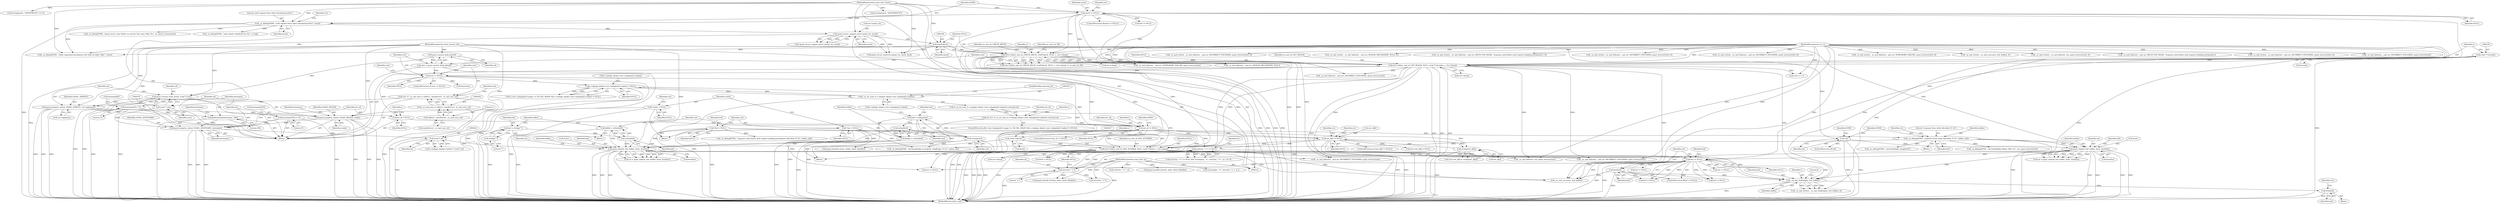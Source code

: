 digraph "0_jabberd2_8416ae54ecefa670534f27a31db71d048b9c7f16_0@API" {
"1000723" [label="(Call,free(buf))"];
"1000718" [label="(Call,_sx_sasl_challenge(s, buf, buflen))"];
"1000433" [label="(Call,(ctx->cb)(sx_sasl_cb_GEN_AUTHZID, NULL, (void **)&out, s, ctx->cbarg))"];
"1000383" [label="(Call,ext_id[i] != NULL)"];
"1000395" [label="(Call,strdup(ext_id[i]))"];
"1000369" [label="(Call,ext_id != NULL)"];
"1000305" [label="(Call,ext_id = NULL)"];
"1000250" [label="(Call,sctx != NULL)"];
"1000245" [label="(Call,sctx = gsasl_session_hook_get(sd))"];
"1000247" [label="(Call,gsasl_session_hook_get(sd))"];
"1000122" [label="(MethodParameterIn,Gsasl_session *sd)"];
"1000234" [label="(Call,(ctx->cb)(sx_sasl_cb_GET_REALM, NULL, (void **) &realm, s, ctx->cbarg))"];
"1000181" [label="(Call,(ctx->cb)(sx_sasl_cb_CHECK_MECH, (void*)mech, NULL, s, ctx->cbarg))"];
"1000183" [label="(Call,(void*)mech)"];
"1000175" [label="(Call,gsasl_server_support_p(ctx->gsasl_ctx, mech))"];
"1000168" [label="(Call,_sx_debug(ZONE, \"auth request from client (mechanism=%s)\", mech))"];
"1000164" [label="(Call,mech != NULL)"];
"1000123" [label="(MethodParameterIn,const char *mech)"];
"1000120" [label="(MethodParameterIn,sx_t s)"];
"1000237" [label="(Call,(void **) &realm)"];
"1000349" [label="(Call,ext_id = ((_sx_ssl_conn_t) s->plugin_data[s->env->plugins[i]->index])->external_id)"];
"1000334" [label="(Call,s->plugin_data[s->env->plugins[i]->index] != NULL)"];
"1000352" [label="(Call,(_sx_ssl_conn_t) s->plugin_data[s->env->plugins[i]->index])"];
"1000436" [label="(Call,(void **)&out)"];
"1000599" [label="(Call,buf != NULL)"];
"1000590" [label="(Call,gsasl_step(sd, buf, buflen, &out, &outlen))"];
"1000561" [label="(Call,!sd)"];
"1000583" [label="(Call,_sx_debug(ZONE, \"response from client (decoded: %.*s)\", buflen, buf))"];
"1000140" [label="(Call,*buf = NULL)"];
"1000521" [label="(Call,gsasl_step(sd, buf, buflen, &out, &outlen))"];
"1000423" [label="(Call,(void *) sd)"];
"1000301" [label="(Call,gsasl_property_set(sd, GSASL_HOSTNAME, hostname))"];
"1000284" [label="(Call,gsasl_property_set(sd, GSASL_REALM, realm))"];
"1000278" [label="(Call,gsasl_property_set(sd, GSASL_SERVICE, ctx->appname))"];
"1000273" [label="(Call,gsasl_session_hook_set(sd, (void *) sctx))"];
"1000275" [label="(Call,(void *) sctx)"];
"1000255" [label="(Call,sctx = (_sx_sasl_sess_t) calloc(1, sizeof(struct _sx_sasl_sess_st)))"];
"1000257" [label="(Call,(_sx_sasl_sess_t) calloc(1, sizeof(struct _sx_sasl_sess_st)))"];
"1000259" [label="(Call,calloc(1, sizeof(struct _sx_sasl_sess_st)))"];
"1000148" [label="(Call,*realm = NULL)"];
"1000293" [label="(Call,gethostname(hostname, 256))"];
"1000288" [label="(Call,hostname[0] = '\0')"];
"1000296" [label="(Call,hostname[255] = '\0')"];
"1000450" [label="(Call,strlen(buf))"];
"1000444" [label="(Call,buf = strdup(out))"];
"1000446" [label="(Call,strdup(out))"];
"1000144" [label="(Call,*out = NULL)"];
"1000480" [label="(Call,strlen(buf))"];
"1000474" [label="(Call,buf = strdup(\"\"))"];
"1000476" [label="(Call,strdup(\"\"))"];
"1000478" [label="(Call,buflen = strlen(buf))"];
"1000448" [label="(Call,buflen = strlen(buf))"];
"1000455" [label="(Call,strstr(in, \"<\") != NULL)"];
"1000456" [label="(Call,strstr(in, \"<\"))"];
"1000124" [label="(MethodParameterIn,const char *in)"];
"1000602" [label="(Call,free(buf))"];
"1000440" [label="(Identifier,s)"];
"1000175" [label="(Call,gsasl_server_support_p(ctx->gsasl_ctx, mech))"];
"1000680" [label="(Call,buf != NULL)"];
"1000188" [label="(Call,ctx->cbarg)"];
"1000249" [label="(ControlStructure,if (sctx != NULL))"];
"1000445" [label="(Identifier,buf)"];
"1000447" [label="(Identifier,out)"];
"1000349" [label="(Call,ext_id = ((_sx_ssl_conn_t) s->plugin_data[s->env->plugins[i]->index])->external_id)"];
"1000166" [label="(Identifier,NULL)"];
"1000145" [label="(Identifier,out)"];
"1000124" [label="(MethodParameterIn,const char *in)"];
"1000609" [label="(Call,_sx_debug(ZONE, \"sasl handshake completed\"))"];
"1000290" [label="(Identifier,hostname)"];
"1000530" [label="(Block,)"];
"1000585" [label="(Literal,\"response from client (decoded: %.*s)\")"];
"1000735" [label="(Call,_sx_sasl_failure(s, _sasl_err_INCORRECT_ENCODING, gsasl_strerror(ret)))"];
"1000435" [label="(Identifier,NULL)"];
"1000564" [label="(Call,_sx_debug(ZONE, \"response send before auth request enabling mechanism (decoded: %.*s)\", buflen, buf))"];
"1000464" [label="(Call,strstr(in, \"<\") - in)"];
"1000602" [label="(Call,free(buf))"];
"1000410" [label="(Identifier,ZONE)"];
"1000183" [label="(Call,(void*)mech)"];
"1000626" [label="(Call,_sx_nad_write(s, _sx_sasl_success(s, buf, buflen), 0))"];
"1000470" [label="(Block,)"];
"1000248" [label="(Identifier,sd)"];
"1000577" [label="(Call,buf != NULL)"];
"1000295" [label="(Literal,256)"];
"1000404" [label="(Identifier,ctx)"];
"1000247" [label="(Call,gsasl_session_hook_get(sd))"];
"1000513" [label="(Call,buf != NULL)"];
"1000797" [label="(Call,_sx_nad_write(s, _sx_sasl_failure(s, out, gsasl_strerror(ret)), 0))"];
"1000354" [label="(Call,s->plugin_data[s->env->plugins[i]->index])"];
"1000590" [label="(Call,gsasl_step(sd, buf, buflen, &out, &outlen))"];
"1000423" [label="(Call,(void *) sd)"];
"1000583" [label="(Call,_sx_debug(ZONE, \"response from client (decoded: %.*s)\", buflen, buf))"];
"1000742" [label="(Call,buf != NULL)"];
"1000310" [label="(Identifier,i)"];
"1000250" [label="(Call,sctx != NULL)"];
"1000718" [label="(Call,_sx_sasl_challenge(s, buf, buflen))"];
"1000169" [label="(Identifier,ZONE)"];
"1000433" [label="(Call,(ctx->cb)(sx_sasl_cb_GEN_AUTHZID, NULL, (void **)&out, s, ctx->cbarg))"];
"1000601" [label="(Identifier,NULL)"];
"1000560" [label="(ControlStructure,if(!sd))"];
"1000351" [label="(Call,((_sx_ssl_conn_t) s->plugin_data[s->env->plugins[i]->index])->external_id)"];
"1000606" [label="(Identifier,ret)"];
"1000253" [label="(Call,free(sctx))"];
"1000599" [label="(Call,buf != NULL)"];
"1000561" [label="(Call,!sd)"];
"1000286" [label="(Identifier,GSASL_REALM)"];
"1000444" [label="(Call,buf = strdup(out))"];
"1000335" [label="(Call,s->plugin_data[s->env->plugins[i]->index])"];
"1000588" [label="(Call,ret = gsasl_step(sd, buf, buflen, &out, &outlen))"];
"1000167" [label="(Block,)"];
"1000533" [label="(Call,gsasl_base64_from(in, inlen, &buf, &buflen))"];
"1000296" [label="(Call,hostname[255] = '\0')"];
"1000522" [label="(Identifier,sd)"];
"1000593" [label="(Identifier,buflen)"];
"1000805" [label="(MethodReturn,static void)"];
"1000565" [label="(Identifier,ZONE)"];
"1000176" [label="(Call,ctx->gsasl_ctx)"];
"1000383" [label="(Call,ext_id[i] != NULL)"];
"1000715" [label="(Block,)"];
"1000305" [label="(Call,ext_id = NULL)"];
"1000146" [label="(Identifier,NULL)"];
"1000289" [label="(Call,hostname[0])"];
"1000462" [label="(Identifier,in)"];
"1000524" [label="(Identifier,buflen)"];
"1000182" [label="(Identifier,sx_sasl_cb_CHECK_MECH)"];
"1000532" [label="(Identifier,ret)"];
"1000755" [label="(Call,out != NULL)"];
"1000475" [label="(Identifier,buf)"];
"1000477" [label="(Literal,\"\")"];
"1000598" [label="(ControlStructure,if(buf != NULL))"];
"1000370" [label="(Identifier,ext_id)"];
"1000425" [label="(Identifier,sd)"];
"1000187" [label="(Identifier,s)"];
"1000278" [label="(Call,gsasl_property_set(sd, GSASL_SERVICE, ctx->appname))"];
"1000142" [label="(Identifier,NULL)"];
"1000126" [label="(Block,)"];
"1000120" [label="(MethodParameterIn,sx_t s)"];
"1000600" [label="(Identifier,buf)"];
"1000525" [label="(Call,&out)"];
"1000306" [label="(Identifier,ext_id)"];
"1000427" [label="(Call,strcmp(mech, \"ANONYMOUS\") == 0)"];
"1000521" [label="(Call,gsasl_step(sd, buf, buflen, &out, &outlen))"];
"1000520" [label="(Identifier,ret)"];
"1000722" [label="(Literal,0)"];
"1000382" [label="(ControlStructure,if (ext_id[i] != NULL))"];
"1000799" [label="(Call,_sx_sasl_failure(s, out, gsasl_strerror(ret)))"];
"1000307" [label="(Identifier,NULL)"];
"1000251" [label="(Identifier,sctx)"];
"1000448" [label="(Call,buflen = strlen(buf))"];
"1000389" [label="(Call,ctx->ext_id[i] = strdup(ext_id[i]))"];
"1000254" [label="(Identifier,sctx)"];
"1000527" [label="(Call,&outlen)"];
"1000298" [label="(Identifier,hostname)"];
"1000242" [label="(Call,ctx->cbarg)"];
"1000255" [label="(Call,sctx = (_sx_sasl_sess_t) calloc(1, sizeof(struct _sx_sasl_sess_st)))"];
"1000409" [label="(Call,_sx_debug(ZONE, \"sasl context initialised for %d\", s->tag))"];
"1000294" [label="(Identifier,hostname)"];
"1000334" [label="(Call,s->plugin_data[s->env->plugins[i]->index] != NULL)"];
"1000122" [label="(MethodParameterIn,Gsasl_session *sd)"];
"1000571" [label="(Call,_sx_sasl_failure(s, _sasl_err_MECH_TOO_WEAK, \"response send before auth request enabling mechanism\"))"];
"1000304" [label="(Identifier,hostname)"];
"1000158" [label="(Identifier,ctx)"];
"1000348" [label="(Identifier,NULL)"];
"1000207" [label="(Call,gsasl_server_start(ctx->gsasl_ctx, mech, &sd))"];
"1000301" [label="(Call,gsasl_property_set(sd, GSASL_HOSTNAME, hostname))"];
"1000628" [label="(Call,_sx_sasl_success(s, buf, buflen))"];
"1000292" [label="(Literal,'\0')"];
"1000733" [label="(Call,_sx_nad_write(s, _sx_sasl_failure(s, _sasl_err_INCORRECT_ENCODING, gsasl_strerror(ret)), 0))"];
"1000697" [label="(Call,_sx_debug(ZONE, \"sasl handshake in progress (challenge: %.*s)\", outlen, out))"];
"1000438" [label="(Call,&out)"];
"1000720" [label="(Identifier,buf)"];
"1000368" [label="(ControlStructure,if (ext_id != NULL))"];
"1000252" [label="(Identifier,NULL)"];
"1000165" [label="(Identifier,mech)"];
"1000236" [label="(Identifier,NULL)"];
"1000723" [label="(Call,free(buf))"];
"1000586" [label="(Identifier,buflen)"];
"1000123" [label="(MethodParameterIn,const char *mech)"];
"1000519" [label="(Call,ret = gsasl_step(sd, buf, buflen, &out, &outlen))"];
"1000149" [label="(Identifier,realm)"];
"1000367" [label="(FieldIdentifier,external_id)"];
"1000164" [label="(Call,mech != NULL)"];
"1000239" [label="(Call,&realm)"];
"1000476" [label="(Call,strdup(\"\"))"];
"1000235" [label="(Identifier,sx_sasl_cb_GET_REALM)"];
"1000174" [label="(Call,!gsasl_server_support_p(ctx->gsasl_ctx, mech))"];
"1000553" [label="(Call,_sx_sasl_failure(s, _sasl_err_INCORRECT_ENCODING, gsasl_strerror(ret)))"];
"1000465" [label="(Call,strstr(in, \"<\"))"];
"1000375" [label="(Identifier,i)"];
"1000474" [label="(Call,buf = strdup(\"\"))"];
"1000589" [label="(Identifier,ret)"];
"1000280" [label="(Identifier,GSASL_SERVICE)"];
"1000171" [label="(Identifier,mech)"];
"1000237" [label="(Call,(void **) &realm)"];
"1000369" [label="(Call,ext_id != NULL)"];
"1000219" [label="(Call,_sx_debug(ZONE, \"gsasl_server_start failed, no sasl for this conn; (%d): %s\", ret, gsasl_strerror(ret)))"];
"1000163" [label="(ControlStructure,if(mech != NULL))"];
"1000261" [label="(Call,sizeof(struct _sx_sasl_sess_st))"];
"1000293" [label="(Call,gethostname(hostname, 256))"];
"1000614" [label="(Call,gsasl_base64_to(out, outlen, &buf, &buflen))"];
"1000504" [label="(Call,_sx_nad_write(s, _sx_sasl_failure(s, _sasl_err_INCORRECT_ENCODING, gsasl_strerror(ret)), 0))"];
"1000401" [label="(Call,ctx->ext_id[i] = NULL)"];
"1000506" [label="(Call,_sx_sasl_failure(s, _sasl_err_INCORRECT_ENCODING, gsasl_strerror(ret)))"];
"1000260" [label="(Literal,1)"];
"1000387" [label="(Identifier,NULL)"];
"1000454" [label="(Call,strstr(in, \"<\") != NULL && strncmp(in, \"=\", strstr(in, \"<\") - in ) == 0)"];
"1000392" [label="(Identifier,ctx)"];
"1000384" [label="(Call,ext_id[i])"];
"1000256" [label="(Identifier,sctx)"];
"1000259" [label="(Call,calloc(1, sizeof(struct _sx_sasl_sess_st)))"];
"1000141" [label="(Identifier,buf)"];
"1000177" [label="(Identifier,ctx)"];
"1000749" [label="(Identifier,out)"];
"1000241" [label="(Identifier,s)"];
"1000673" [label="(Call,_sx_sasl_failure(s, _sasl_err_INCORRECT_ENCODING, gsasl_strerror(ret)))"];
"1000279" [label="(Identifier,sd)"];
"1000461" [label="(Call,strncmp(in, \"=\", strstr(in, \"<\") - in ))"];
"1000415" [label="(Call,s->plugin_data[p->index] = (void *) sd)"];
"1000686" [label="(Call,out != NULL)"];
"1000321" [label="(ControlStructure,if(s->env->plugins[i]->magic == SX_SSL_MAGIC && s->plugin_data[s->env->plugins[i]->index] != NULL))"];
"1000446" [label="(Call,strdup(out))"];
"1000322" [label="(Call,s->env->plugins[i]->magic == SX_SSL_MAGIC && s->plugin_data[s->env->plugins[i]->index] != NULL)"];
"1000234" [label="(Call,(ctx->cb)(sx_sasl_cb_GET_REALM, NULL, (void **) &realm, s, ctx->cbarg))"];
"1000284" [label="(Call,gsasl_property_set(sd, GSASL_REALM, realm))"];
"1000140" [label="(Call,*buf = NULL)"];
"1000479" [label="(Identifier,buflen)"];
"1000148" [label="(Call,*realm = NULL)"];
"1000191" [label="(Identifier,sx_sasl_ret_OK)"];
"1000300" [label="(Literal,'\0')"];
"1000168" [label="(Call,_sx_debug(ZONE, \"auth request from client (mechanism=%s)\", mech))"];
"1000748" [label="(Call,out != NULL)"];
"1000441" [label="(Call,ctx->cbarg)"];
"1000523" [label="(Identifier,buf)"];
"1000144" [label="(Call,*out = NULL)"];
"1000193" [label="(Call,_sx_debug(ZONE, \"client requested mechanism (%s) that we didn't offer\", mech))"];
"1000596" [label="(Call,&outlen)"];
"1000287" [label="(Identifier,realm)"];
"1000436" [label="(Call,(void **)&out)"];
"1000185" [label="(Identifier,mech)"];
"1000179" [label="(Identifier,mech)"];
"1000716" [label="(Call,_sx_nad_write(s, _sx_sasl_challenge(s, buf, buflen), 0))"];
"1000263" [label="(Call,sctx->s = s)"];
"1000451" [label="(Identifier,buf)"];
"1000449" [label="(Identifier,buflen)"];
"1000719" [label="(Identifier,s)"];
"1000245" [label="(Call,sctx = gsasl_session_hook_get(sd))"];
"1000197" [label="(Call,_sx_nad_write(s, _sx_sasl_failure(s, _sasl_err_INVALID_MECHANISM, NULL), 0))"];
"1000432" [label="(Block,)"];
"1000302" [label="(Identifier,sd)"];
"1000450" [label="(Call,strlen(buf))"];
"1000459" [label="(Identifier,NULL)"];
"1000180" [label="(Call,(ctx->cb)(sx_sasl_cb_CHECK_MECH, (void*)mech, NULL, s, ctx->cbarg) != sx_sasl_ret_OK)"];
"1000281" [label="(Call,ctx->appname)"];
"1000396" [label="(Call,ext_id[i])"];
"1000480" [label="(Call,strlen(buf))"];
"1000274" [label="(Identifier,sd)"];
"1000170" [label="(Literal,\"auth request from client (mechanism=%s)\")"];
"1000428" [label="(Call,strcmp(mech, \"ANONYMOUS\"))"];
"1000277" [label="(Identifier,sctx)"];
"1000456" [label="(Call,strstr(in, \"<\"))"];
"1000455" [label="(Call,strstr(in, \"<\") != NULL)"];
"1000481" [label="(Identifier,buf)"];
"1000591" [label="(Identifier,sd)"];
"1000181" [label="(Call,(ctx->cb)(sx_sasl_cb_CHECK_MECH, (void*)mech, NULL, s, ctx->cbarg))"];
"1000478" [label="(Call,buflen = strlen(buf))"];
"1000603" [label="(Identifier,buf)"];
"1000569" [label="(Call,_sx_nad_write(s, _sx_sasl_failure(s, _sasl_err_MECH_TOO_WEAK, \"response send before auth request enabling mechanism\"), 0))"];
"1000273" [label="(Call,gsasl_session_hook_set(sd, (void *) sctx))"];
"1000724" [label="(Identifier,buf)"];
"1000371" [label="(Identifier,NULL)"];
"1000186" [label="(Identifier,NULL)"];
"1000458" [label="(Literal,\"<\")"];
"1000350" [label="(Identifier,ext_id)"];
"1000457" [label="(Identifier,in)"];
"1000592" [label="(Identifier,buf)"];
"1000584" [label="(Identifier,ZONE)"];
"1000303" [label="(Identifier,GSASL_HOSTNAME)"];
"1000297" [label="(Call,hostname[255])"];
"1000199" [label="(Call,_sx_sasl_failure(s, _sasl_err_INVALID_MECHANISM, NULL))"];
"1000395" [label="(Call,strdup(ext_id[i]))"];
"1000671" [label="(Call,_sx_nad_write(s, _sx_sasl_failure(s, _sasl_err_INCORRECT_ENCODING, gsasl_strerror(ret)), 0))"];
"1000551" [label="(Call,_sx_nad_write(s, _sx_sasl_failure(s, _sasl_err_INCORRECT_ENCODING, gsasl_strerror(ret)), 0))"];
"1000486" [label="(Call,gsasl_base64_from(in, inlen, &buf, &buflen))"];
"1000257" [label="(Call,(_sx_sasl_sess_t) calloc(1, sizeof(struct _sx_sasl_sess_st)))"];
"1000227" [label="(Call,_sx_sasl_failure(s, _sasl_err_TEMPORARY_FAILURE, gsasl_strerror(ret)))"];
"1000760" [label="(Call,_sx_debug(ZONE, \"sasl handshake failed; (%d): %s\", ret, gsasl_strerror(ret)))"];
"1000721" [label="(Identifier,buflen)"];
"1000352" [label="(Call,(_sx_ssl_conn_t) s->plugin_data[s->env->plugins[i]->index])"];
"1000594" [label="(Call,&out)"];
"1000562" [label="(Identifier,sd)"];
"1000150" [label="(Identifier,NULL)"];
"1000275" [label="(Call,(void *) sctx)"];
"1000587" [label="(Identifier,buf)"];
"1000434" [label="(Identifier,sx_sasl_cb_GEN_AUTHZID)"];
"1000285" [label="(Identifier,sd)"];
"1000225" [label="(Call,_sx_nad_write(s, _sx_sasl_failure(s, _sasl_err_TEMPORARY_FAILURE, gsasl_strerror(ret)), 0))"];
"1000265" [label="(Identifier,sctx)"];
"1000320" [label="(Identifier,i)"];
"1000246" [label="(Identifier,sctx)"];
"1000288" [label="(Call,hostname[0] = '\0')"];
"1000723" -> "1000715"  [label="AST: "];
"1000723" -> "1000724"  [label="CFG: "];
"1000724" -> "1000723"  [label="AST: "];
"1000749" -> "1000723"  [label="CFG: "];
"1000723" -> "1000805"  [label="DDG: "];
"1000718" -> "1000723"  [label="DDG: "];
"1000718" -> "1000716"  [label="AST: "];
"1000718" -> "1000721"  [label="CFG: "];
"1000719" -> "1000718"  [label="AST: "];
"1000720" -> "1000718"  [label="AST: "];
"1000721" -> "1000718"  [label="AST: "];
"1000722" -> "1000718"  [label="CFG: "];
"1000718" -> "1000805"  [label="DDG: "];
"1000718" -> "1000716"  [label="DDG: "];
"1000718" -> "1000716"  [label="DDG: "];
"1000718" -> "1000716"  [label="DDG: "];
"1000433" -> "1000718"  [label="DDG: "];
"1000120" -> "1000718"  [label="DDG: "];
"1000234" -> "1000718"  [label="DDG: "];
"1000599" -> "1000718"  [label="DDG: "];
"1000602" -> "1000718"  [label="DDG: "];
"1000521" -> "1000718"  [label="DDG: "];
"1000590" -> "1000718"  [label="DDG: "];
"1000433" -> "1000432"  [label="AST: "];
"1000433" -> "1000441"  [label="CFG: "];
"1000434" -> "1000433"  [label="AST: "];
"1000435" -> "1000433"  [label="AST: "];
"1000436" -> "1000433"  [label="AST: "];
"1000440" -> "1000433"  [label="AST: "];
"1000441" -> "1000433"  [label="AST: "];
"1000445" -> "1000433"  [label="CFG: "];
"1000433" -> "1000805"  [label="DDG: "];
"1000433" -> "1000805"  [label="DDG: "];
"1000433" -> "1000805"  [label="DDG: "];
"1000433" -> "1000805"  [label="DDG: "];
"1000383" -> "1000433"  [label="DDG: "];
"1000369" -> "1000433"  [label="DDG: "];
"1000436" -> "1000433"  [label="DDG: "];
"1000120" -> "1000433"  [label="DDG: "];
"1000234" -> "1000433"  [label="DDG: "];
"1000234" -> "1000433"  [label="DDG: "];
"1000433" -> "1000599"  [label="DDG: "];
"1000433" -> "1000628"  [label="DDG: "];
"1000433" -> "1000673"  [label="DDG: "];
"1000433" -> "1000735"  [label="DDG: "];
"1000433" -> "1000799"  [label="DDG: "];
"1000383" -> "1000382"  [label="AST: "];
"1000383" -> "1000387"  [label="CFG: "];
"1000384" -> "1000383"  [label="AST: "];
"1000387" -> "1000383"  [label="AST: "];
"1000392" -> "1000383"  [label="CFG: "];
"1000404" -> "1000383"  [label="CFG: "];
"1000383" -> "1000805"  [label="DDG: "];
"1000383" -> "1000805"  [label="DDG: "];
"1000395" -> "1000383"  [label="DDG: "];
"1000369" -> "1000383"  [label="DDG: "];
"1000369" -> "1000383"  [label="DDG: "];
"1000383" -> "1000395"  [label="DDG: "];
"1000383" -> "1000401"  [label="DDG: "];
"1000383" -> "1000455"  [label="DDG: "];
"1000395" -> "1000389"  [label="AST: "];
"1000395" -> "1000396"  [label="CFG: "];
"1000396" -> "1000395"  [label="AST: "];
"1000389" -> "1000395"  [label="CFG: "];
"1000395" -> "1000805"  [label="DDG: "];
"1000395" -> "1000389"  [label="DDG: "];
"1000369" -> "1000395"  [label="DDG: "];
"1000369" -> "1000368"  [label="AST: "];
"1000369" -> "1000371"  [label="CFG: "];
"1000370" -> "1000369"  [label="AST: "];
"1000371" -> "1000369"  [label="AST: "];
"1000375" -> "1000369"  [label="CFG: "];
"1000410" -> "1000369"  [label="CFG: "];
"1000369" -> "1000805"  [label="DDG: "];
"1000369" -> "1000805"  [label="DDG: "];
"1000305" -> "1000369"  [label="DDG: "];
"1000349" -> "1000369"  [label="DDG: "];
"1000334" -> "1000369"  [label="DDG: "];
"1000250" -> "1000369"  [label="DDG: "];
"1000369" -> "1000455"  [label="DDG: "];
"1000305" -> "1000167"  [label="AST: "];
"1000305" -> "1000307"  [label="CFG: "];
"1000306" -> "1000305"  [label="AST: "];
"1000307" -> "1000305"  [label="AST: "];
"1000310" -> "1000305"  [label="CFG: "];
"1000250" -> "1000305"  [label="DDG: "];
"1000250" -> "1000249"  [label="AST: "];
"1000250" -> "1000252"  [label="CFG: "];
"1000251" -> "1000250"  [label="AST: "];
"1000252" -> "1000250"  [label="AST: "];
"1000254" -> "1000250"  [label="CFG: "];
"1000256" -> "1000250"  [label="CFG: "];
"1000250" -> "1000805"  [label="DDG: "];
"1000245" -> "1000250"  [label="DDG: "];
"1000234" -> "1000250"  [label="DDG: "];
"1000250" -> "1000253"  [label="DDG: "];
"1000250" -> "1000334"  [label="DDG: "];
"1000245" -> "1000167"  [label="AST: "];
"1000245" -> "1000247"  [label="CFG: "];
"1000246" -> "1000245"  [label="AST: "];
"1000247" -> "1000245"  [label="AST: "];
"1000251" -> "1000245"  [label="CFG: "];
"1000245" -> "1000805"  [label="DDG: "];
"1000247" -> "1000245"  [label="DDG: "];
"1000247" -> "1000248"  [label="CFG: "];
"1000248" -> "1000247"  [label="AST: "];
"1000122" -> "1000247"  [label="DDG: "];
"1000247" -> "1000273"  [label="DDG: "];
"1000122" -> "1000119"  [label="AST: "];
"1000122" -> "1000805"  [label="DDG: "];
"1000122" -> "1000273"  [label="DDG: "];
"1000122" -> "1000278"  [label="DDG: "];
"1000122" -> "1000284"  [label="DDG: "];
"1000122" -> "1000301"  [label="DDG: "];
"1000122" -> "1000423"  [label="DDG: "];
"1000122" -> "1000521"  [label="DDG: "];
"1000122" -> "1000561"  [label="DDG: "];
"1000122" -> "1000590"  [label="DDG: "];
"1000234" -> "1000167"  [label="AST: "];
"1000234" -> "1000242"  [label="CFG: "];
"1000235" -> "1000234"  [label="AST: "];
"1000236" -> "1000234"  [label="AST: "];
"1000237" -> "1000234"  [label="AST: "];
"1000241" -> "1000234"  [label="AST: "];
"1000242" -> "1000234"  [label="AST: "];
"1000246" -> "1000234"  [label="CFG: "];
"1000234" -> "1000805"  [label="DDG: "];
"1000234" -> "1000805"  [label="DDG: "];
"1000234" -> "1000805"  [label="DDG: "];
"1000234" -> "1000805"  [label="DDG: "];
"1000181" -> "1000234"  [label="DDG: "];
"1000181" -> "1000234"  [label="DDG: "];
"1000181" -> "1000234"  [label="DDG: "];
"1000164" -> "1000234"  [label="DDG: "];
"1000237" -> "1000234"  [label="DDG: "];
"1000120" -> "1000234"  [label="DDG: "];
"1000234" -> "1000263"  [label="DDG: "];
"1000234" -> "1000506"  [label="DDG: "];
"1000234" -> "1000628"  [label="DDG: "];
"1000234" -> "1000673"  [label="DDG: "];
"1000234" -> "1000735"  [label="DDG: "];
"1000234" -> "1000799"  [label="DDG: "];
"1000181" -> "1000180"  [label="AST: "];
"1000181" -> "1000188"  [label="CFG: "];
"1000182" -> "1000181"  [label="AST: "];
"1000183" -> "1000181"  [label="AST: "];
"1000186" -> "1000181"  [label="AST: "];
"1000187" -> "1000181"  [label="AST: "];
"1000188" -> "1000181"  [label="AST: "];
"1000191" -> "1000181"  [label="CFG: "];
"1000181" -> "1000805"  [label="DDG: "];
"1000181" -> "1000805"  [label="DDG: "];
"1000181" -> "1000805"  [label="DDG: "];
"1000181" -> "1000805"  [label="DDG: "];
"1000181" -> "1000180"  [label="DDG: "];
"1000181" -> "1000180"  [label="DDG: "];
"1000181" -> "1000180"  [label="DDG: "];
"1000181" -> "1000180"  [label="DDG: "];
"1000181" -> "1000180"  [label="DDG: "];
"1000183" -> "1000181"  [label="DDG: "];
"1000164" -> "1000181"  [label="DDG: "];
"1000120" -> "1000181"  [label="DDG: "];
"1000181" -> "1000199"  [label="DDG: "];
"1000181" -> "1000199"  [label="DDG: "];
"1000181" -> "1000227"  [label="DDG: "];
"1000183" -> "1000185"  [label="CFG: "];
"1000184" -> "1000183"  [label="AST: "];
"1000185" -> "1000183"  [label="AST: "];
"1000186" -> "1000183"  [label="CFG: "];
"1000175" -> "1000183"  [label="DDG: "];
"1000123" -> "1000183"  [label="DDG: "];
"1000183" -> "1000193"  [label="DDG: "];
"1000183" -> "1000207"  [label="DDG: "];
"1000175" -> "1000174"  [label="AST: "];
"1000175" -> "1000179"  [label="CFG: "];
"1000176" -> "1000175"  [label="AST: "];
"1000179" -> "1000175"  [label="AST: "];
"1000174" -> "1000175"  [label="CFG: "];
"1000175" -> "1000805"  [label="DDG: "];
"1000175" -> "1000174"  [label="DDG: "];
"1000175" -> "1000174"  [label="DDG: "];
"1000168" -> "1000175"  [label="DDG: "];
"1000123" -> "1000175"  [label="DDG: "];
"1000175" -> "1000193"  [label="DDG: "];
"1000175" -> "1000207"  [label="DDG: "];
"1000175" -> "1000207"  [label="DDG: "];
"1000168" -> "1000167"  [label="AST: "];
"1000168" -> "1000171"  [label="CFG: "];
"1000169" -> "1000168"  [label="AST: "];
"1000170" -> "1000168"  [label="AST: "];
"1000171" -> "1000168"  [label="AST: "];
"1000177" -> "1000168"  [label="CFG: "];
"1000168" -> "1000805"  [label="DDG: "];
"1000164" -> "1000168"  [label="DDG: "];
"1000123" -> "1000168"  [label="DDG: "];
"1000168" -> "1000193"  [label="DDG: "];
"1000168" -> "1000219"  [label="DDG: "];
"1000168" -> "1000409"  [label="DDG: "];
"1000164" -> "1000163"  [label="AST: "];
"1000164" -> "1000166"  [label="CFG: "];
"1000165" -> "1000164"  [label="AST: "];
"1000166" -> "1000164"  [label="AST: "];
"1000169" -> "1000164"  [label="CFG: "];
"1000532" -> "1000164"  [label="CFG: "];
"1000164" -> "1000805"  [label="DDG: "];
"1000164" -> "1000805"  [label="DDG: "];
"1000164" -> "1000805"  [label="DDG: "];
"1000123" -> "1000164"  [label="DDG: "];
"1000164" -> "1000199"  [label="DDG: "];
"1000164" -> "1000577"  [label="DDG: "];
"1000164" -> "1000599"  [label="DDG: "];
"1000123" -> "1000119"  [label="AST: "];
"1000123" -> "1000805"  [label="DDG: "];
"1000123" -> "1000193"  [label="DDG: "];
"1000123" -> "1000207"  [label="DDG: "];
"1000123" -> "1000427"  [label="DDG: "];
"1000123" -> "1000428"  [label="DDG: "];
"1000120" -> "1000119"  [label="AST: "];
"1000120" -> "1000805"  [label="DDG: "];
"1000120" -> "1000197"  [label="DDG: "];
"1000120" -> "1000199"  [label="DDG: "];
"1000120" -> "1000225"  [label="DDG: "];
"1000120" -> "1000227"  [label="DDG: "];
"1000120" -> "1000263"  [label="DDG: "];
"1000120" -> "1000504"  [label="DDG: "];
"1000120" -> "1000506"  [label="DDG: "];
"1000120" -> "1000551"  [label="DDG: "];
"1000120" -> "1000553"  [label="DDG: "];
"1000120" -> "1000569"  [label="DDG: "];
"1000120" -> "1000571"  [label="DDG: "];
"1000120" -> "1000626"  [label="DDG: "];
"1000120" -> "1000628"  [label="DDG: "];
"1000120" -> "1000671"  [label="DDG: "];
"1000120" -> "1000673"  [label="DDG: "];
"1000120" -> "1000716"  [label="DDG: "];
"1000120" -> "1000733"  [label="DDG: "];
"1000120" -> "1000735"  [label="DDG: "];
"1000120" -> "1000797"  [label="DDG: "];
"1000120" -> "1000799"  [label="DDG: "];
"1000237" -> "1000239"  [label="CFG: "];
"1000238" -> "1000237"  [label="AST: "];
"1000239" -> "1000237"  [label="AST: "];
"1000241" -> "1000237"  [label="CFG: "];
"1000237" -> "1000805"  [label="DDG: "];
"1000349" -> "1000321"  [label="AST: "];
"1000349" -> "1000351"  [label="CFG: "];
"1000350" -> "1000349"  [label="AST: "];
"1000351" -> "1000349"  [label="AST: "];
"1000320" -> "1000349"  [label="CFG: "];
"1000349" -> "1000805"  [label="DDG: "];
"1000334" -> "1000322"  [label="AST: "];
"1000334" -> "1000348"  [label="CFG: "];
"1000335" -> "1000334"  [label="AST: "];
"1000348" -> "1000334"  [label="AST: "];
"1000322" -> "1000334"  [label="CFG: "];
"1000334" -> "1000805"  [label="DDG: "];
"1000334" -> "1000322"  [label="DDG: "];
"1000334" -> "1000322"  [label="DDG: "];
"1000352" -> "1000334"  [label="DDG: "];
"1000334" -> "1000352"  [label="DDG: "];
"1000352" -> "1000351"  [label="AST: "];
"1000352" -> "1000354"  [label="CFG: "];
"1000353" -> "1000352"  [label="AST: "];
"1000354" -> "1000352"  [label="AST: "];
"1000367" -> "1000352"  [label="CFG: "];
"1000352" -> "1000805"  [label="DDG: "];
"1000436" -> "1000438"  [label="CFG: "];
"1000437" -> "1000436"  [label="AST: "];
"1000438" -> "1000436"  [label="AST: "];
"1000440" -> "1000436"  [label="CFG: "];
"1000436" -> "1000521"  [label="DDG: "];
"1000599" -> "1000598"  [label="AST: "];
"1000599" -> "1000601"  [label="CFG: "];
"1000600" -> "1000599"  [label="AST: "];
"1000601" -> "1000599"  [label="AST: "];
"1000603" -> "1000599"  [label="CFG: "];
"1000606" -> "1000599"  [label="CFG: "];
"1000599" -> "1000805"  [label="DDG: "];
"1000599" -> "1000805"  [label="DDG: "];
"1000590" -> "1000599"  [label="DDG: "];
"1000521" -> "1000599"  [label="DDG: "];
"1000455" -> "1000599"  [label="DDG: "];
"1000599" -> "1000602"  [label="DDG: "];
"1000599" -> "1000628"  [label="DDG: "];
"1000599" -> "1000680"  [label="DDG: "];
"1000599" -> "1000680"  [label="DDG: "];
"1000599" -> "1000686"  [label="DDG: "];
"1000599" -> "1000742"  [label="DDG: "];
"1000599" -> "1000742"  [label="DDG: "];
"1000599" -> "1000748"  [label="DDG: "];
"1000599" -> "1000755"  [label="DDG: "];
"1000590" -> "1000588"  [label="AST: "];
"1000590" -> "1000596"  [label="CFG: "];
"1000591" -> "1000590"  [label="AST: "];
"1000592" -> "1000590"  [label="AST: "];
"1000593" -> "1000590"  [label="AST: "];
"1000594" -> "1000590"  [label="AST: "];
"1000596" -> "1000590"  [label="AST: "];
"1000588" -> "1000590"  [label="CFG: "];
"1000590" -> "1000805"  [label="DDG: "];
"1000590" -> "1000805"  [label="DDG: "];
"1000590" -> "1000805"  [label="DDG: "];
"1000590" -> "1000805"  [label="DDG: "];
"1000590" -> "1000588"  [label="DDG: "];
"1000590" -> "1000588"  [label="DDG: "];
"1000590" -> "1000588"  [label="DDG: "];
"1000590" -> "1000588"  [label="DDG: "];
"1000590" -> "1000588"  [label="DDG: "];
"1000561" -> "1000590"  [label="DDG: "];
"1000583" -> "1000590"  [label="DDG: "];
"1000583" -> "1000590"  [label="DDG: "];
"1000590" -> "1000628"  [label="DDG: "];
"1000561" -> "1000560"  [label="AST: "];
"1000561" -> "1000562"  [label="CFG: "];
"1000562" -> "1000561"  [label="AST: "];
"1000565" -> "1000561"  [label="CFG: "];
"1000584" -> "1000561"  [label="CFG: "];
"1000561" -> "1000805"  [label="DDG: "];
"1000561" -> "1000805"  [label="DDG: "];
"1000583" -> "1000530"  [label="AST: "];
"1000583" -> "1000587"  [label="CFG: "];
"1000584" -> "1000583"  [label="AST: "];
"1000585" -> "1000583"  [label="AST: "];
"1000586" -> "1000583"  [label="AST: "];
"1000587" -> "1000583"  [label="AST: "];
"1000589" -> "1000583"  [label="CFG: "];
"1000583" -> "1000805"  [label="DDG: "];
"1000140" -> "1000583"  [label="DDG: "];
"1000583" -> "1000609"  [label="DDG: "];
"1000583" -> "1000697"  [label="DDG: "];
"1000583" -> "1000760"  [label="DDG: "];
"1000140" -> "1000126"  [label="AST: "];
"1000140" -> "1000142"  [label="CFG: "];
"1000141" -> "1000140"  [label="AST: "];
"1000142" -> "1000140"  [label="AST: "];
"1000145" -> "1000140"  [label="CFG: "];
"1000140" -> "1000805"  [label="DDG: "];
"1000140" -> "1000513"  [label="DDG: "];
"1000140" -> "1000521"  [label="DDG: "];
"1000140" -> "1000564"  [label="DDG: "];
"1000521" -> "1000519"  [label="AST: "];
"1000521" -> "1000527"  [label="CFG: "];
"1000522" -> "1000521"  [label="AST: "];
"1000523" -> "1000521"  [label="AST: "];
"1000524" -> "1000521"  [label="AST: "];
"1000525" -> "1000521"  [label="AST: "];
"1000527" -> "1000521"  [label="AST: "];
"1000519" -> "1000521"  [label="CFG: "];
"1000521" -> "1000805"  [label="DDG: "];
"1000521" -> "1000805"  [label="DDG: "];
"1000521" -> "1000805"  [label="DDG: "];
"1000521" -> "1000805"  [label="DDG: "];
"1000521" -> "1000519"  [label="DDG: "];
"1000521" -> "1000519"  [label="DDG: "];
"1000521" -> "1000519"  [label="DDG: "];
"1000521" -> "1000519"  [label="DDG: "];
"1000521" -> "1000519"  [label="DDG: "];
"1000423" -> "1000521"  [label="DDG: "];
"1000450" -> "1000521"  [label="DDG: "];
"1000480" -> "1000521"  [label="DDG: "];
"1000478" -> "1000521"  [label="DDG: "];
"1000448" -> "1000521"  [label="DDG: "];
"1000521" -> "1000628"  [label="DDG: "];
"1000423" -> "1000415"  [label="AST: "];
"1000423" -> "1000425"  [label="CFG: "];
"1000424" -> "1000423"  [label="AST: "];
"1000425" -> "1000423"  [label="AST: "];
"1000415" -> "1000423"  [label="CFG: "];
"1000423" -> "1000805"  [label="DDG: "];
"1000423" -> "1000415"  [label="DDG: "];
"1000301" -> "1000423"  [label="DDG: "];
"1000301" -> "1000167"  [label="AST: "];
"1000301" -> "1000304"  [label="CFG: "];
"1000302" -> "1000301"  [label="AST: "];
"1000303" -> "1000301"  [label="AST: "];
"1000304" -> "1000301"  [label="AST: "];
"1000306" -> "1000301"  [label="CFG: "];
"1000301" -> "1000805"  [label="DDG: "];
"1000301" -> "1000805"  [label="DDG: "];
"1000301" -> "1000805"  [label="DDG: "];
"1000284" -> "1000301"  [label="DDG: "];
"1000293" -> "1000301"  [label="DDG: "];
"1000288" -> "1000301"  [label="DDG: "];
"1000296" -> "1000301"  [label="DDG: "];
"1000284" -> "1000167"  [label="AST: "];
"1000284" -> "1000287"  [label="CFG: "];
"1000285" -> "1000284"  [label="AST: "];
"1000286" -> "1000284"  [label="AST: "];
"1000287" -> "1000284"  [label="AST: "];
"1000290" -> "1000284"  [label="CFG: "];
"1000284" -> "1000805"  [label="DDG: "];
"1000284" -> "1000805"  [label="DDG: "];
"1000284" -> "1000805"  [label="DDG: "];
"1000278" -> "1000284"  [label="DDG: "];
"1000148" -> "1000284"  [label="DDG: "];
"1000278" -> "1000167"  [label="AST: "];
"1000278" -> "1000281"  [label="CFG: "];
"1000279" -> "1000278"  [label="AST: "];
"1000280" -> "1000278"  [label="AST: "];
"1000281" -> "1000278"  [label="AST: "];
"1000285" -> "1000278"  [label="CFG: "];
"1000278" -> "1000805"  [label="DDG: "];
"1000278" -> "1000805"  [label="DDG: "];
"1000278" -> "1000805"  [label="DDG: "];
"1000273" -> "1000278"  [label="DDG: "];
"1000273" -> "1000167"  [label="AST: "];
"1000273" -> "1000275"  [label="CFG: "];
"1000274" -> "1000273"  [label="AST: "];
"1000275" -> "1000273"  [label="AST: "];
"1000279" -> "1000273"  [label="CFG: "];
"1000273" -> "1000805"  [label="DDG: "];
"1000273" -> "1000805"  [label="DDG: "];
"1000275" -> "1000273"  [label="DDG: "];
"1000275" -> "1000277"  [label="CFG: "];
"1000276" -> "1000275"  [label="AST: "];
"1000277" -> "1000275"  [label="AST: "];
"1000275" -> "1000805"  [label="DDG: "];
"1000255" -> "1000275"  [label="DDG: "];
"1000255" -> "1000167"  [label="AST: "];
"1000255" -> "1000257"  [label="CFG: "];
"1000256" -> "1000255"  [label="AST: "];
"1000257" -> "1000255"  [label="AST: "];
"1000265" -> "1000255"  [label="CFG: "];
"1000255" -> "1000805"  [label="DDG: "];
"1000257" -> "1000255"  [label="DDG: "];
"1000257" -> "1000259"  [label="CFG: "];
"1000258" -> "1000257"  [label="AST: "];
"1000259" -> "1000257"  [label="AST: "];
"1000257" -> "1000805"  [label="DDG: "];
"1000259" -> "1000257"  [label="DDG: "];
"1000259" -> "1000261"  [label="CFG: "];
"1000260" -> "1000259"  [label="AST: "];
"1000261" -> "1000259"  [label="AST: "];
"1000148" -> "1000126"  [label="AST: "];
"1000148" -> "1000150"  [label="CFG: "];
"1000149" -> "1000148"  [label="AST: "];
"1000150" -> "1000148"  [label="AST: "];
"1000158" -> "1000148"  [label="CFG: "];
"1000148" -> "1000805"  [label="DDG: "];
"1000293" -> "1000167"  [label="AST: "];
"1000293" -> "1000295"  [label="CFG: "];
"1000294" -> "1000293"  [label="AST: "];
"1000295" -> "1000293"  [label="AST: "];
"1000298" -> "1000293"  [label="CFG: "];
"1000293" -> "1000805"  [label="DDG: "];
"1000288" -> "1000293"  [label="DDG: "];
"1000288" -> "1000167"  [label="AST: "];
"1000288" -> "1000292"  [label="CFG: "];
"1000289" -> "1000288"  [label="AST: "];
"1000292" -> "1000288"  [label="AST: "];
"1000294" -> "1000288"  [label="CFG: "];
"1000288" -> "1000805"  [label="DDG: "];
"1000296" -> "1000167"  [label="AST: "];
"1000296" -> "1000300"  [label="CFG: "];
"1000297" -> "1000296"  [label="AST: "];
"1000300" -> "1000296"  [label="AST: "];
"1000302" -> "1000296"  [label="CFG: "];
"1000296" -> "1000805"  [label="DDG: "];
"1000450" -> "1000448"  [label="AST: "];
"1000450" -> "1000451"  [label="CFG: "];
"1000451" -> "1000450"  [label="AST: "];
"1000448" -> "1000450"  [label="CFG: "];
"1000450" -> "1000448"  [label="DDG: "];
"1000444" -> "1000450"  [label="DDG: "];
"1000444" -> "1000432"  [label="AST: "];
"1000444" -> "1000446"  [label="CFG: "];
"1000445" -> "1000444"  [label="AST: "];
"1000446" -> "1000444"  [label="AST: "];
"1000449" -> "1000444"  [label="CFG: "];
"1000444" -> "1000805"  [label="DDG: "];
"1000446" -> "1000444"  [label="DDG: "];
"1000446" -> "1000447"  [label="CFG: "];
"1000447" -> "1000446"  [label="AST: "];
"1000144" -> "1000446"  [label="DDG: "];
"1000446" -> "1000614"  [label="DDG: "];
"1000446" -> "1000697"  [label="DDG: "];
"1000446" -> "1000755"  [label="DDG: "];
"1000144" -> "1000126"  [label="AST: "];
"1000144" -> "1000146"  [label="CFG: "];
"1000145" -> "1000144"  [label="AST: "];
"1000146" -> "1000144"  [label="AST: "];
"1000149" -> "1000144"  [label="CFG: "];
"1000144" -> "1000805"  [label="DDG: "];
"1000144" -> "1000614"  [label="DDG: "];
"1000144" -> "1000697"  [label="DDG: "];
"1000144" -> "1000755"  [label="DDG: "];
"1000480" -> "1000478"  [label="AST: "];
"1000480" -> "1000481"  [label="CFG: "];
"1000481" -> "1000480"  [label="AST: "];
"1000478" -> "1000480"  [label="CFG: "];
"1000480" -> "1000478"  [label="DDG: "];
"1000474" -> "1000480"  [label="DDG: "];
"1000474" -> "1000470"  [label="AST: "];
"1000474" -> "1000476"  [label="CFG: "];
"1000475" -> "1000474"  [label="AST: "];
"1000476" -> "1000474"  [label="AST: "];
"1000479" -> "1000474"  [label="CFG: "];
"1000474" -> "1000805"  [label="DDG: "];
"1000476" -> "1000474"  [label="DDG: "];
"1000476" -> "1000477"  [label="CFG: "];
"1000477" -> "1000476"  [label="AST: "];
"1000478" -> "1000470"  [label="AST: "];
"1000479" -> "1000478"  [label="AST: "];
"1000520" -> "1000478"  [label="CFG: "];
"1000478" -> "1000805"  [label="DDG: "];
"1000448" -> "1000432"  [label="AST: "];
"1000449" -> "1000448"  [label="AST: "];
"1000520" -> "1000448"  [label="CFG: "];
"1000448" -> "1000805"  [label="DDG: "];
"1000455" -> "1000454"  [label="AST: "];
"1000455" -> "1000459"  [label="CFG: "];
"1000456" -> "1000455"  [label="AST: "];
"1000459" -> "1000455"  [label="AST: "];
"1000462" -> "1000455"  [label="CFG: "];
"1000454" -> "1000455"  [label="CFG: "];
"1000455" -> "1000805"  [label="DDG: "];
"1000455" -> "1000454"  [label="DDG: "];
"1000455" -> "1000454"  [label="DDG: "];
"1000456" -> "1000455"  [label="DDG: "];
"1000456" -> "1000455"  [label="DDG: "];
"1000455" -> "1000513"  [label="DDG: "];
"1000456" -> "1000458"  [label="CFG: "];
"1000457" -> "1000456"  [label="AST: "];
"1000458" -> "1000456"  [label="AST: "];
"1000459" -> "1000456"  [label="CFG: "];
"1000456" -> "1000805"  [label="DDG: "];
"1000124" -> "1000456"  [label="DDG: "];
"1000456" -> "1000465"  [label="DDG: "];
"1000456" -> "1000486"  [label="DDG: "];
"1000124" -> "1000119"  [label="AST: "];
"1000124" -> "1000805"  [label="DDG: "];
"1000124" -> "1000461"  [label="DDG: "];
"1000124" -> "1000465"  [label="DDG: "];
"1000124" -> "1000464"  [label="DDG: "];
"1000124" -> "1000486"  [label="DDG: "];
"1000124" -> "1000533"  [label="DDG: "];
"1000602" -> "1000598"  [label="AST: "];
"1000602" -> "1000603"  [label="CFG: "];
"1000603" -> "1000602"  [label="AST: "];
"1000606" -> "1000602"  [label="CFG: "];
"1000602" -> "1000805"  [label="DDG: "];
"1000602" -> "1000628"  [label="DDG: "];
"1000602" -> "1000680"  [label="DDG: "];
"1000602" -> "1000742"  [label="DDG: "];
}
